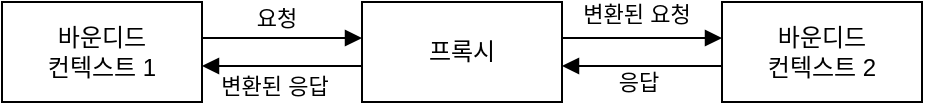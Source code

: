 <mxfile version="26.0.9">
  <diagram name="Page-1" id="K9IK6g4bxfh7YdT-cAdG">
    <mxGraphModel dx="1114" dy="821" grid="1" gridSize="10" guides="1" tooltips="1" connect="1" arrows="1" fold="1" page="1" pageScale="1" pageWidth="827" pageHeight="1169" math="0" shadow="0">
      <root>
        <mxCell id="0" />
        <mxCell id="1" parent="0" />
        <mxCell id="Cq-MOoLUW9W_QhykzcAv-5" style="edgeStyle=orthogonalEdgeStyle;rounded=0;orthogonalLoop=1;jettySize=auto;html=1;entryX=0;entryY=0.5;entryDx=0;entryDy=0;endArrow=block;endFill=1;" edge="1" parent="1">
          <mxGeometry relative="1" as="geometry">
            <mxPoint x="180" y="128" as="sourcePoint" />
            <mxPoint x="260" y="128" as="targetPoint" />
          </mxGeometry>
        </mxCell>
        <mxCell id="Cq-MOoLUW9W_QhykzcAv-10" value="요청" style="edgeLabel;html=1;align=center;verticalAlign=middle;resizable=0;points=[];" vertex="1" connectable="0" parent="Cq-MOoLUW9W_QhykzcAv-5">
          <mxGeometry x="-0.225" relative="1" as="geometry">
            <mxPoint x="6" y="-10" as="offset" />
          </mxGeometry>
        </mxCell>
        <mxCell id="Cq-MOoLUW9W_QhykzcAv-2" value="바운디드&lt;div&gt;컨텍스트 1&lt;/div&gt;" style="rounded=0;whiteSpace=wrap;html=1;" vertex="1" parent="1">
          <mxGeometry x="80" y="110" width="100" height="50" as="geometry" />
        </mxCell>
        <mxCell id="Cq-MOoLUW9W_QhykzcAv-7" style="edgeStyle=orthogonalEdgeStyle;rounded=0;orthogonalLoop=1;jettySize=auto;html=1;endArrow=block;endFill=1;" edge="1" parent="1">
          <mxGeometry relative="1" as="geometry">
            <mxPoint x="440" y="142" as="sourcePoint" />
            <mxPoint x="360" y="142" as="targetPoint" />
          </mxGeometry>
        </mxCell>
        <mxCell id="Cq-MOoLUW9W_QhykzcAv-12" value="응답" style="edgeLabel;html=1;align=center;verticalAlign=middle;resizable=0;points=[];" vertex="1" connectable="0" parent="Cq-MOoLUW9W_QhykzcAv-7">
          <mxGeometry x="0.325" relative="1" as="geometry">
            <mxPoint x="11" y="8" as="offset" />
          </mxGeometry>
        </mxCell>
        <mxCell id="Cq-MOoLUW9W_QhykzcAv-3" value="바운디드&lt;div&gt;컨텍스트 2&lt;/div&gt;" style="rounded=0;whiteSpace=wrap;html=1;" vertex="1" parent="1">
          <mxGeometry x="440" y="110" width="100" height="50" as="geometry" />
        </mxCell>
        <mxCell id="Cq-MOoLUW9W_QhykzcAv-6" style="edgeStyle=orthogonalEdgeStyle;rounded=0;orthogonalLoop=1;jettySize=auto;html=1;entryX=0;entryY=0.5;entryDx=0;entryDy=0;endArrow=block;endFill=1;" edge="1" parent="1">
          <mxGeometry relative="1" as="geometry">
            <mxPoint x="360" y="128" as="sourcePoint" />
            <mxPoint x="440" y="128" as="targetPoint" />
          </mxGeometry>
        </mxCell>
        <mxCell id="Cq-MOoLUW9W_QhykzcAv-11" value="변환된 요청" style="edgeLabel;html=1;align=center;verticalAlign=middle;resizable=0;points=[];" vertex="1" connectable="0" parent="Cq-MOoLUW9W_QhykzcAv-6">
          <mxGeometry x="-0.375" y="2" relative="1" as="geometry">
            <mxPoint x="12" y="-10" as="offset" />
          </mxGeometry>
        </mxCell>
        <mxCell id="Cq-MOoLUW9W_QhykzcAv-8" style="edgeStyle=orthogonalEdgeStyle;rounded=0;orthogonalLoop=1;jettySize=auto;html=1;endArrow=block;endFill=1;" edge="1" parent="1">
          <mxGeometry relative="1" as="geometry">
            <mxPoint x="260" y="142" as="sourcePoint" />
            <mxPoint x="180" y="142" as="targetPoint" />
          </mxGeometry>
        </mxCell>
        <mxCell id="Cq-MOoLUW9W_QhykzcAv-13" value="변환된 응답" style="edgeLabel;html=1;align=center;verticalAlign=middle;resizable=0;points=[];" vertex="1" connectable="0" parent="Cq-MOoLUW9W_QhykzcAv-8">
          <mxGeometry x="0.2" y="-3" relative="1" as="geometry">
            <mxPoint x="4" y="13" as="offset" />
          </mxGeometry>
        </mxCell>
        <mxCell id="Cq-MOoLUW9W_QhykzcAv-4" value="프록시" style="rounded=0;whiteSpace=wrap;html=1;" vertex="1" parent="1">
          <mxGeometry x="260" y="110" width="100" height="50" as="geometry" />
        </mxCell>
      </root>
    </mxGraphModel>
  </diagram>
</mxfile>
